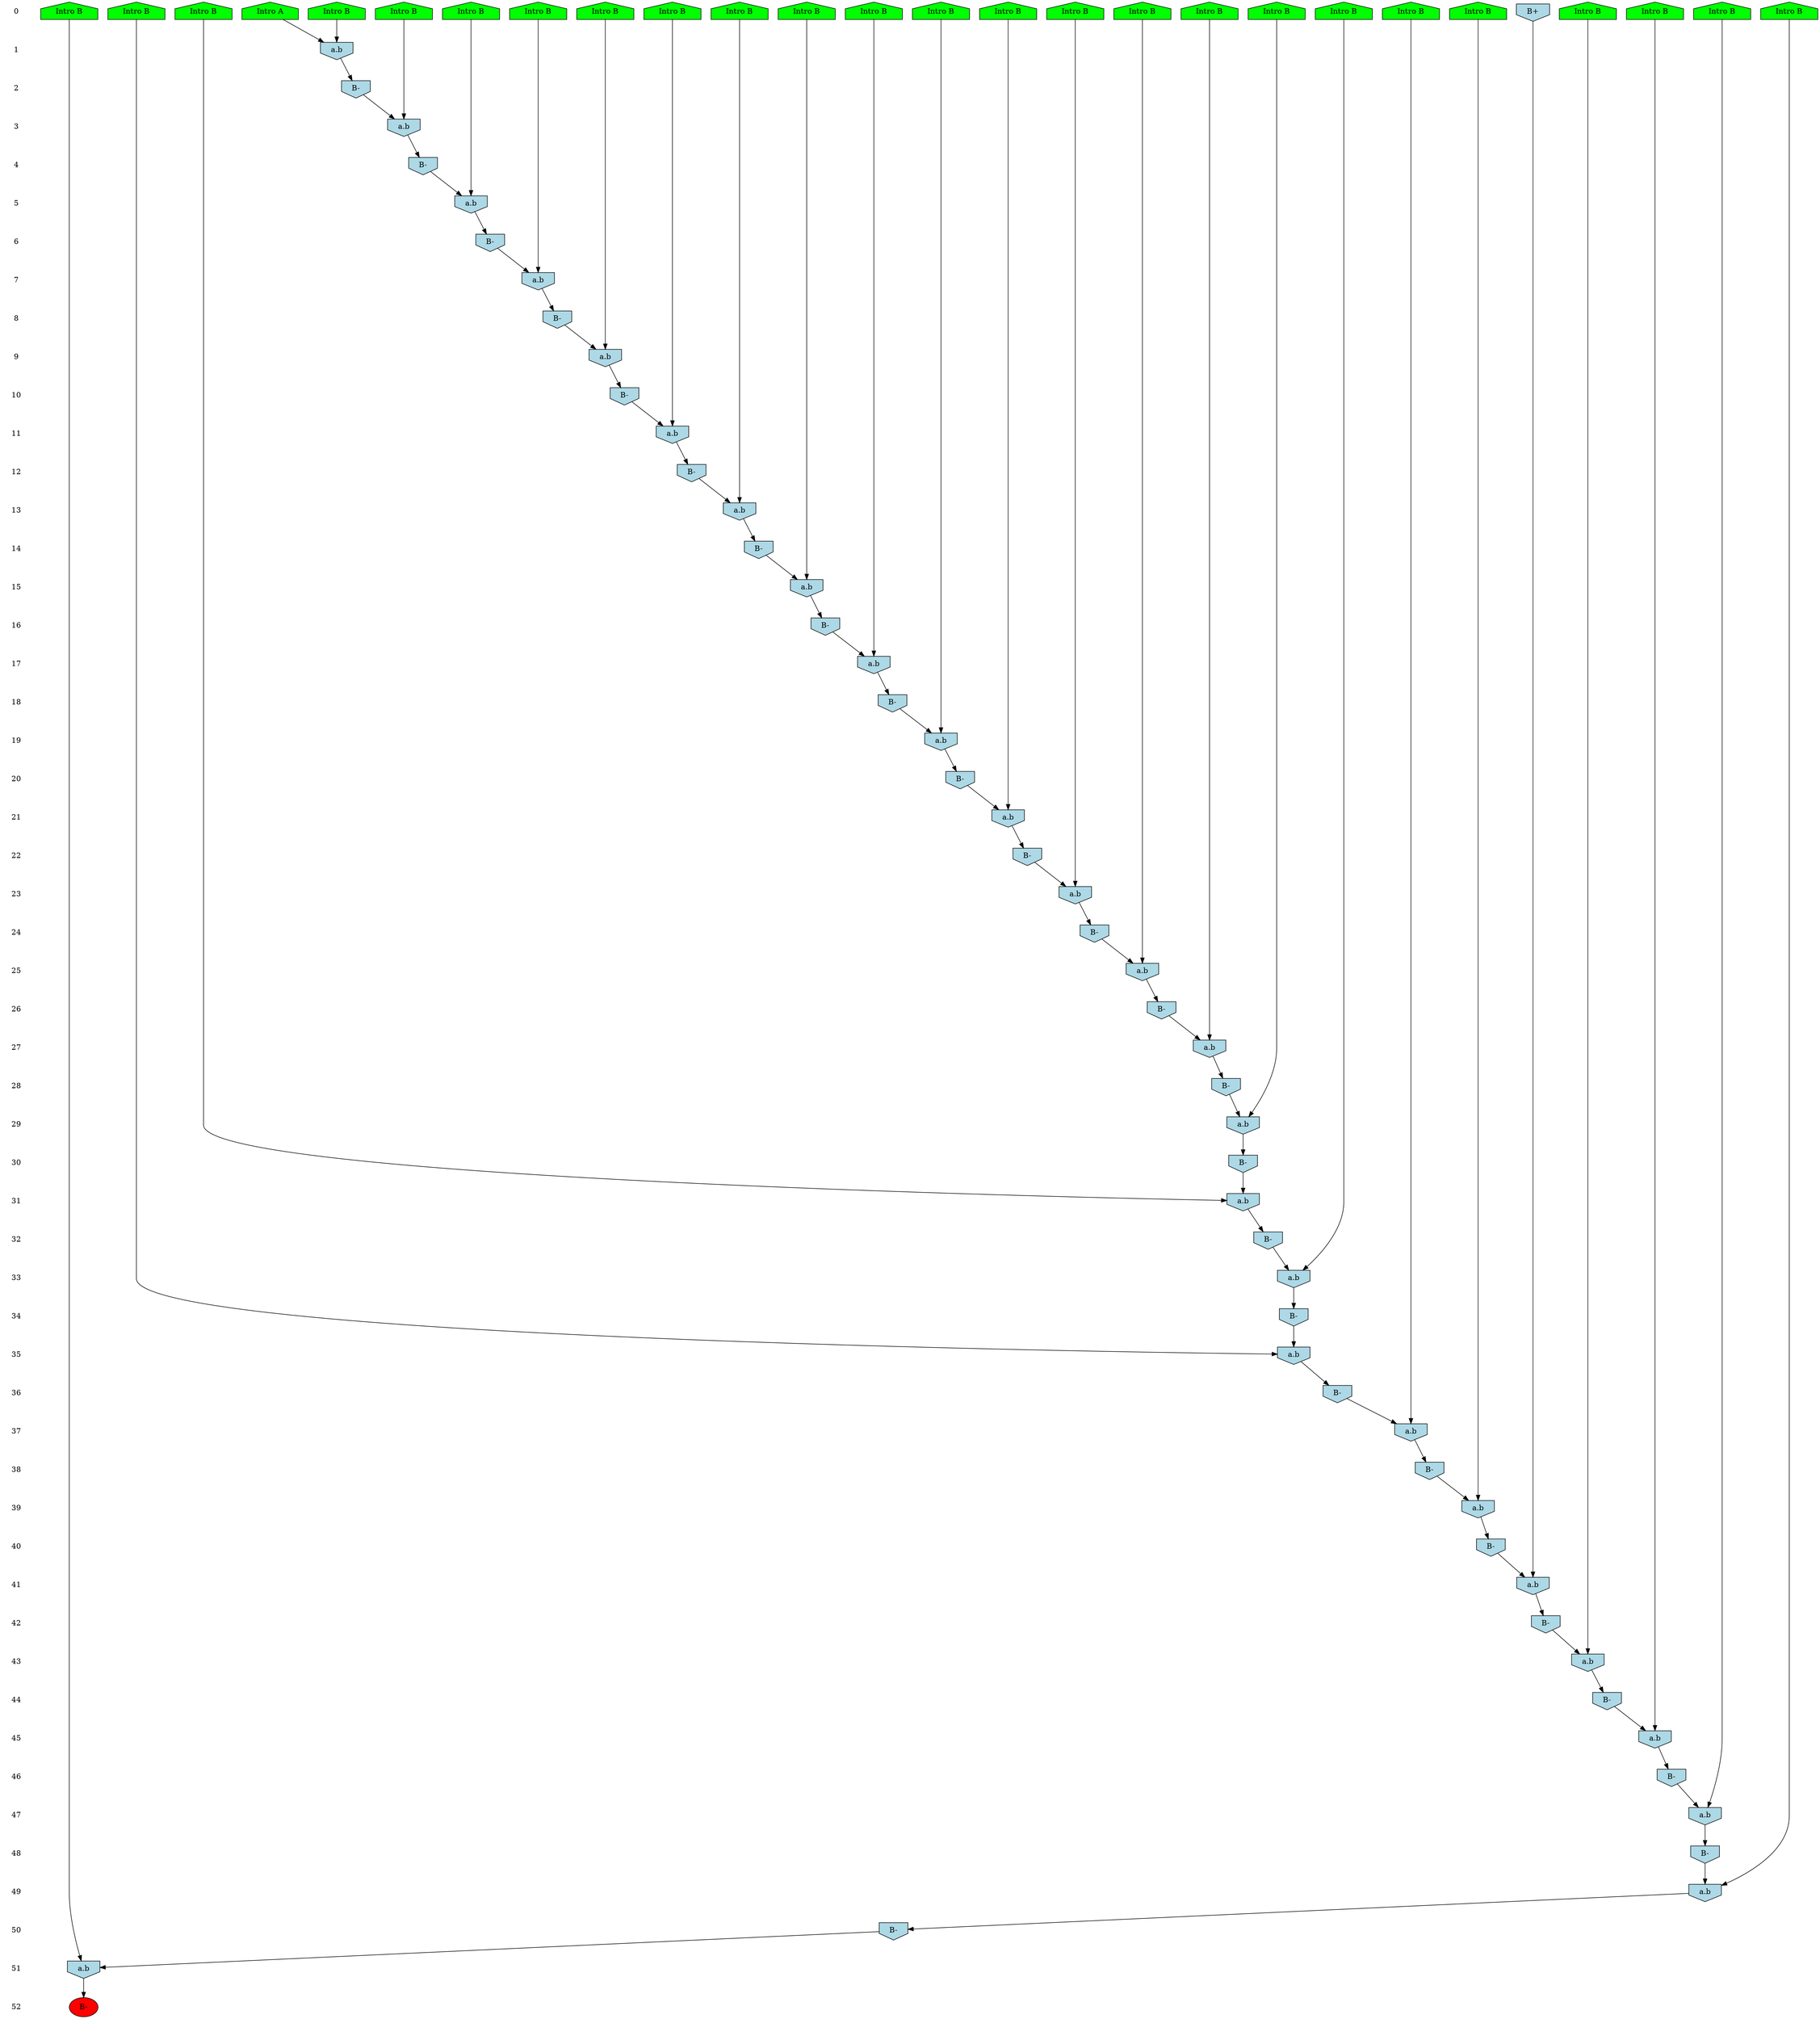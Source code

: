 /* Compression of 1 causal flows obtained in average at 2.571889E+01 t.u */
/* Compressed causal flows were: [26] */
digraph G{
 ranksep=.5 ; 
{ rank = same ; "0" [shape=plaintext] ; node_1 [label ="Intro B", shape=house, style=filled, fillcolor=green] ;
node_2 [label ="Intro B", shape=house, style=filled, fillcolor=green] ;
node_3 [label ="Intro B", shape=house, style=filled, fillcolor=green] ;
node_4 [label ="Intro B", shape=house, style=filled, fillcolor=green] ;
node_5 [label ="Intro B", shape=house, style=filled, fillcolor=green] ;
node_6 [label ="Intro B", shape=house, style=filled, fillcolor=green] ;
node_7 [label ="Intro B", shape=house, style=filled, fillcolor=green] ;
node_8 [label ="Intro B", shape=house, style=filled, fillcolor=green] ;
node_9 [label ="Intro B", shape=house, style=filled, fillcolor=green] ;
node_10 [label ="Intro B", shape=house, style=filled, fillcolor=green] ;
node_11 [label ="Intro B", shape=house, style=filled, fillcolor=green] ;
node_12 [label ="Intro B", shape=house, style=filled, fillcolor=green] ;
node_13 [label ="Intro B", shape=house, style=filled, fillcolor=green] ;
node_14 [label ="Intro B", shape=house, style=filled, fillcolor=green] ;
node_15 [label ="Intro B", shape=house, style=filled, fillcolor=green] ;
node_16 [label ="Intro B", shape=house, style=filled, fillcolor=green] ;
node_17 [label ="Intro B", shape=house, style=filled, fillcolor=green] ;
node_18 [label ="Intro B", shape=house, style=filled, fillcolor=green] ;
node_19 [label ="Intro B", shape=house, style=filled, fillcolor=green] ;
node_20 [label ="Intro B", shape=house, style=filled, fillcolor=green] ;
node_21 [label ="Intro B", shape=house, style=filled, fillcolor=green] ;
node_22 [label ="Intro B", shape=house, style=filled, fillcolor=green] ;
node_23 [label ="Intro B", shape=house, style=filled, fillcolor=green] ;
node_24 [label ="Intro B", shape=house, style=filled, fillcolor=green] ;
node_25 [label ="Intro B", shape=house, style=filled, fillcolor=green] ;
node_26 [label ="Intro A", shape=house, style=filled, fillcolor=green] ;
node_40 [label="B+", shape=invhouse, style=filled, fillcolor = lightblue] ;
}
{ rank = same ; "1" [shape=plaintext] ; node_27 [label="a.b", shape=invhouse, style=filled, fillcolor = lightblue] ;
}
{ rank = same ; "2" [shape=plaintext] ; node_28 [label="B-", shape=invhouse, style=filled, fillcolor = lightblue] ;
}
{ rank = same ; "3" [shape=plaintext] ; node_29 [label="a.b", shape=invhouse, style=filled, fillcolor = lightblue] ;
}
{ rank = same ; "4" [shape=plaintext] ; node_30 [label="B-", shape=invhouse, style=filled, fillcolor = lightblue] ;
}
{ rank = same ; "5" [shape=plaintext] ; node_31 [label="a.b", shape=invhouse, style=filled, fillcolor = lightblue] ;
}
{ rank = same ; "6" [shape=plaintext] ; node_32 [label="B-", shape=invhouse, style=filled, fillcolor = lightblue] ;
}
{ rank = same ; "7" [shape=plaintext] ; node_33 [label="a.b", shape=invhouse, style=filled, fillcolor = lightblue] ;
}
{ rank = same ; "8" [shape=plaintext] ; node_34 [label="B-", shape=invhouse, style=filled, fillcolor = lightblue] ;
}
{ rank = same ; "9" [shape=plaintext] ; node_35 [label="a.b", shape=invhouse, style=filled, fillcolor = lightblue] ;
}
{ rank = same ; "10" [shape=plaintext] ; node_36 [label="B-", shape=invhouse, style=filled, fillcolor = lightblue] ;
}
{ rank = same ; "11" [shape=plaintext] ; node_37 [label="a.b", shape=invhouse, style=filled, fillcolor = lightblue] ;
}
{ rank = same ; "12" [shape=plaintext] ; node_38 [label="B-", shape=invhouse, style=filled, fillcolor = lightblue] ;
}
{ rank = same ; "13" [shape=plaintext] ; node_39 [label="a.b", shape=invhouse, style=filled, fillcolor = lightblue] ;
}
{ rank = same ; "14" [shape=plaintext] ; node_41 [label="B-", shape=invhouse, style=filled, fillcolor = lightblue] ;
}
{ rank = same ; "15" [shape=plaintext] ; node_42 [label="a.b", shape=invhouse, style=filled, fillcolor = lightblue] ;
}
{ rank = same ; "16" [shape=plaintext] ; node_43 [label="B-", shape=invhouse, style=filled, fillcolor = lightblue] ;
}
{ rank = same ; "17" [shape=plaintext] ; node_44 [label="a.b", shape=invhouse, style=filled, fillcolor = lightblue] ;
}
{ rank = same ; "18" [shape=plaintext] ; node_45 [label="B-", shape=invhouse, style=filled, fillcolor = lightblue] ;
}
{ rank = same ; "19" [shape=plaintext] ; node_46 [label="a.b", shape=invhouse, style=filled, fillcolor = lightblue] ;
}
{ rank = same ; "20" [shape=plaintext] ; node_47 [label="B-", shape=invhouse, style=filled, fillcolor = lightblue] ;
}
{ rank = same ; "21" [shape=plaintext] ; node_48 [label="a.b", shape=invhouse, style=filled, fillcolor = lightblue] ;
}
{ rank = same ; "22" [shape=plaintext] ; node_49 [label="B-", shape=invhouse, style=filled, fillcolor = lightblue] ;
}
{ rank = same ; "23" [shape=plaintext] ; node_50 [label="a.b", shape=invhouse, style=filled, fillcolor = lightblue] ;
}
{ rank = same ; "24" [shape=plaintext] ; node_51 [label="B-", shape=invhouse, style=filled, fillcolor = lightblue] ;
}
{ rank = same ; "25" [shape=plaintext] ; node_52 [label="a.b", shape=invhouse, style=filled, fillcolor = lightblue] ;
}
{ rank = same ; "26" [shape=plaintext] ; node_53 [label="B-", shape=invhouse, style=filled, fillcolor = lightblue] ;
}
{ rank = same ; "27" [shape=plaintext] ; node_54 [label="a.b", shape=invhouse, style=filled, fillcolor = lightblue] ;
}
{ rank = same ; "28" [shape=plaintext] ; node_55 [label="B-", shape=invhouse, style=filled, fillcolor = lightblue] ;
}
{ rank = same ; "29" [shape=plaintext] ; node_56 [label="a.b", shape=invhouse, style=filled, fillcolor = lightblue] ;
}
{ rank = same ; "30" [shape=plaintext] ; node_57 [label="B-", shape=invhouse, style=filled, fillcolor = lightblue] ;
}
{ rank = same ; "31" [shape=plaintext] ; node_58 [label="a.b", shape=invhouse, style=filled, fillcolor = lightblue] ;
}
{ rank = same ; "32" [shape=plaintext] ; node_59 [label="B-", shape=invhouse, style=filled, fillcolor = lightblue] ;
}
{ rank = same ; "33" [shape=plaintext] ; node_60 [label="a.b", shape=invhouse, style=filled, fillcolor = lightblue] ;
}
{ rank = same ; "34" [shape=plaintext] ; node_61 [label="B-", shape=invhouse, style=filled, fillcolor = lightblue] ;
}
{ rank = same ; "35" [shape=plaintext] ; node_62 [label="a.b", shape=invhouse, style=filled, fillcolor = lightblue] ;
}
{ rank = same ; "36" [shape=plaintext] ; node_63 [label="B-", shape=invhouse, style=filled, fillcolor = lightblue] ;
}
{ rank = same ; "37" [shape=plaintext] ; node_64 [label="a.b", shape=invhouse, style=filled, fillcolor = lightblue] ;
}
{ rank = same ; "38" [shape=plaintext] ; node_65 [label="B-", shape=invhouse, style=filled, fillcolor = lightblue] ;
}
{ rank = same ; "39" [shape=plaintext] ; node_66 [label="a.b", shape=invhouse, style=filled, fillcolor = lightblue] ;
}
{ rank = same ; "40" [shape=plaintext] ; node_67 [label="B-", shape=invhouse, style=filled, fillcolor = lightblue] ;
}
{ rank = same ; "41" [shape=plaintext] ; node_68 [label="a.b", shape=invhouse, style=filled, fillcolor = lightblue] ;
}
{ rank = same ; "42" [shape=plaintext] ; node_69 [label="B-", shape=invhouse, style=filled, fillcolor = lightblue] ;
}
{ rank = same ; "43" [shape=plaintext] ; node_70 [label="a.b", shape=invhouse, style=filled, fillcolor = lightblue] ;
}
{ rank = same ; "44" [shape=plaintext] ; node_71 [label="B-", shape=invhouse, style=filled, fillcolor = lightblue] ;
}
{ rank = same ; "45" [shape=plaintext] ; node_72 [label="a.b", shape=invhouse, style=filled, fillcolor = lightblue] ;
}
{ rank = same ; "46" [shape=plaintext] ; node_73 [label="B-", shape=invhouse, style=filled, fillcolor = lightblue] ;
}
{ rank = same ; "47" [shape=plaintext] ; node_74 [label="a.b", shape=invhouse, style=filled, fillcolor = lightblue] ;
}
{ rank = same ; "48" [shape=plaintext] ; node_75 [label="B-", shape=invhouse, style=filled, fillcolor = lightblue] ;
}
{ rank = same ; "49" [shape=plaintext] ; node_76 [label="a.b", shape=invhouse, style=filled, fillcolor = lightblue] ;
}
{ rank = same ; "50" [shape=plaintext] ; node_77 [label="B-", shape=invhouse, style=filled, fillcolor = lightblue] ;
}
{ rank = same ; "51" [shape=plaintext] ; node_78 [label="a.b", shape=invhouse, style=filled, fillcolor = lightblue] ;
}
{ rank = same ; "52" [shape=plaintext] ; node_79 [label ="B-", style=filled, fillcolor=red] ;
}
"0" -> "1" [style="invis"]; 
"1" -> "2" [style="invis"]; 
"2" -> "3" [style="invis"]; 
"3" -> "4" [style="invis"]; 
"4" -> "5" [style="invis"]; 
"5" -> "6" [style="invis"]; 
"6" -> "7" [style="invis"]; 
"7" -> "8" [style="invis"]; 
"8" -> "9" [style="invis"]; 
"9" -> "10" [style="invis"]; 
"10" -> "11" [style="invis"]; 
"11" -> "12" [style="invis"]; 
"12" -> "13" [style="invis"]; 
"13" -> "14" [style="invis"]; 
"14" -> "15" [style="invis"]; 
"15" -> "16" [style="invis"]; 
"16" -> "17" [style="invis"]; 
"17" -> "18" [style="invis"]; 
"18" -> "19" [style="invis"]; 
"19" -> "20" [style="invis"]; 
"20" -> "21" [style="invis"]; 
"21" -> "22" [style="invis"]; 
"22" -> "23" [style="invis"]; 
"23" -> "24" [style="invis"]; 
"24" -> "25" [style="invis"]; 
"25" -> "26" [style="invis"]; 
"26" -> "27" [style="invis"]; 
"27" -> "28" [style="invis"]; 
"28" -> "29" [style="invis"]; 
"29" -> "30" [style="invis"]; 
"30" -> "31" [style="invis"]; 
"31" -> "32" [style="invis"]; 
"32" -> "33" [style="invis"]; 
"33" -> "34" [style="invis"]; 
"34" -> "35" [style="invis"]; 
"35" -> "36" [style="invis"]; 
"36" -> "37" [style="invis"]; 
"37" -> "38" [style="invis"]; 
"38" -> "39" [style="invis"]; 
"39" -> "40" [style="invis"]; 
"40" -> "41" [style="invis"]; 
"41" -> "42" [style="invis"]; 
"42" -> "43" [style="invis"]; 
"43" -> "44" [style="invis"]; 
"44" -> "45" [style="invis"]; 
"45" -> "46" [style="invis"]; 
"46" -> "47" [style="invis"]; 
"47" -> "48" [style="invis"]; 
"48" -> "49" [style="invis"]; 
"49" -> "50" [style="invis"]; 
"50" -> "51" [style="invis"]; 
"51" -> "52" [style="invis"]; 
node_2 -> node_27
node_26 -> node_27
node_27 -> node_28
node_9 -> node_29
node_28 -> node_29
node_29 -> node_30
node_7 -> node_31
node_30 -> node_31
node_31 -> node_32
node_23 -> node_33
node_32 -> node_33
node_33 -> node_34
node_4 -> node_35
node_34 -> node_35
node_35 -> node_36
node_18 -> node_37
node_36 -> node_37
node_37 -> node_38
node_19 -> node_39
node_38 -> node_39
node_39 -> node_41
node_21 -> node_42
node_41 -> node_42
node_42 -> node_43
node_11 -> node_44
node_43 -> node_44
node_44 -> node_45
node_3 -> node_46
node_45 -> node_46
node_46 -> node_47
node_24 -> node_48
node_47 -> node_48
node_48 -> node_49
node_8 -> node_50
node_49 -> node_50
node_50 -> node_51
node_22 -> node_52
node_51 -> node_52
node_52 -> node_53
node_14 -> node_54
node_53 -> node_54
node_54 -> node_55
node_12 -> node_56
node_55 -> node_56
node_56 -> node_57
node_1 -> node_58
node_57 -> node_58
node_58 -> node_59
node_15 -> node_60
node_59 -> node_60
node_60 -> node_61
node_6 -> node_62
node_61 -> node_62
node_62 -> node_63
node_5 -> node_64
node_63 -> node_64
node_64 -> node_65
node_10 -> node_66
node_65 -> node_66
node_66 -> node_67
node_40 -> node_68
node_67 -> node_68
node_68 -> node_69
node_20 -> node_70
node_69 -> node_70
node_70 -> node_71
node_17 -> node_72
node_71 -> node_72
node_72 -> node_73
node_13 -> node_74
node_73 -> node_74
node_74 -> node_75
node_16 -> node_76
node_75 -> node_76
node_76 -> node_77
node_25 -> node_78
node_77 -> node_78
node_78 -> node_79
}
/*
 Dot generation time: 0.000730
*/